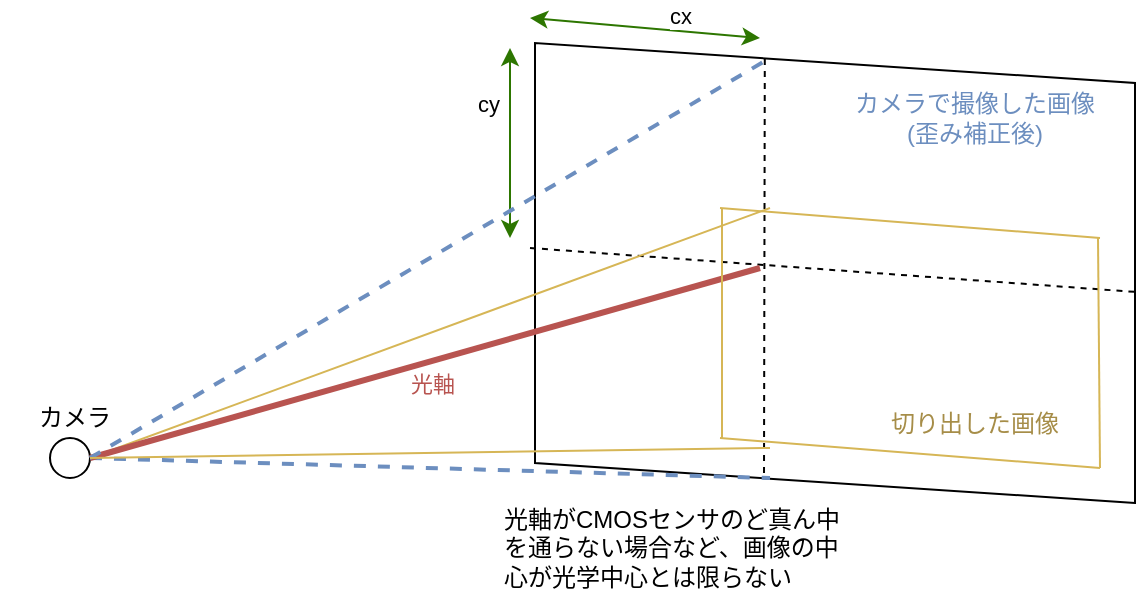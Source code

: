 <mxfile>
    <diagram id="4Ptu9UcFN69T_Lp7KwRu" name="ページ1">
        <mxGraphModel dx="786" dy="431" grid="1" gridSize="5" guides="1" tooltips="1" connect="1" arrows="1" fold="1" page="1" pageScale="1" pageWidth="827" pageHeight="1169" math="0" shadow="0">
            <root>
                <mxCell id="0"/>
                <mxCell id="1" parent="0"/>
                <mxCell id="2" value="" style="shape=parallelogram;perimeter=parallelogramPerimeter;whiteSpace=wrap;html=1;fixedSize=1;rotation=-90;fontColor=#6c8ebf;" parent="1" vertex="1">
                    <mxGeometry x="307.5" y="47.5" width="230" height="300" as="geometry"/>
                </mxCell>
                <mxCell id="3" value="" style="ellipse;whiteSpace=wrap;html=1;aspect=fixed;" parent="1" vertex="1">
                    <mxGeometry x="30" y="280" width="20" height="20" as="geometry"/>
                </mxCell>
                <mxCell id="4" value="" style="endArrow=none;dashed=1;html=1;entryX=0.459;entryY=0.999;entryDx=0;entryDy=0;entryPerimeter=0;" parent="1" target="2" edge="1">
                    <mxGeometry width="50" height="50" relative="1" as="geometry">
                        <mxPoint x="270" y="185" as="sourcePoint"/>
                        <mxPoint x="550" y="270" as="targetPoint"/>
                    </mxGeometry>
                </mxCell>
                <mxCell id="5" value="" style="endArrow=none;dashed=1;html=1;exitX=0.965;exitY=0.383;exitDx=0;exitDy=0;exitPerimeter=0;" parent="1" source="2" edge="1">
                    <mxGeometry width="50" height="50" relative="1" as="geometry">
                        <mxPoint x="280" y="230" as="sourcePoint"/>
                        <mxPoint x="387" y="300" as="targetPoint"/>
                    </mxGeometry>
                </mxCell>
                <mxCell id="6" value="" style="endArrow=none;html=1;fillColor=#fff2cc;strokeColor=#d6b656;" parent="1" edge="1">
                    <mxGeometry width="50" height="50" relative="1" as="geometry">
                        <mxPoint x="50" y="290" as="sourcePoint"/>
                        <mxPoint x="390" y="165" as="targetPoint"/>
                    </mxGeometry>
                </mxCell>
                <mxCell id="7" value="" style="endArrow=none;html=1;exitX=1;exitY=0.5;exitDx=0;exitDy=0;dashed=1;strokeWidth=2;fillColor=#dae8fc;strokeColor=#6c8ebf;" parent="1" source="3" edge="1">
                    <mxGeometry width="50" height="50" relative="1" as="geometry">
                        <mxPoint x="59.285" y="296.286" as="sourcePoint"/>
                        <mxPoint x="390" y="300" as="targetPoint"/>
                    </mxGeometry>
                </mxCell>
                <mxCell id="8" value="" style="endArrow=none;html=1;exitX=1;exitY=0.5;exitDx=0;exitDy=0;fillColor=#f8cecc;strokeColor=#b85450;strokeWidth=3;" parent="1" source="3" edge="1">
                    <mxGeometry width="50" height="50" relative="1" as="geometry">
                        <mxPoint x="69.285" y="306.286" as="sourcePoint"/>
                        <mxPoint x="385" y="195" as="targetPoint"/>
                    </mxGeometry>
                </mxCell>
                <mxCell id="36" value="光軸" style="edgeLabel;html=1;align=center;verticalAlign=middle;resizable=0;points=[];fontColor=#b85450;" parent="8" vertex="1" connectable="0">
                    <mxGeometry x="0.108" y="2" relative="1" as="geometry">
                        <mxPoint x="-14" y="17" as="offset"/>
                    </mxGeometry>
                </mxCell>
                <mxCell id="22" value="" style="endArrow=none;html=1;fillColor=#fff2cc;strokeColor=#d6b656;" parent="1" edge="1">
                    <mxGeometry width="50" height="50" relative="1" as="geometry">
                        <mxPoint x="555" y="180" as="sourcePoint"/>
                        <mxPoint x="365" y="165" as="targetPoint"/>
                    </mxGeometry>
                </mxCell>
                <mxCell id="23" value="" style="endArrow=none;html=1;fillColor=#fff2cc;strokeColor=#d6b656;" parent="1" edge="1">
                    <mxGeometry width="50" height="50" relative="1" as="geometry">
                        <mxPoint x="555" y="295" as="sourcePoint"/>
                        <mxPoint x="365" y="280" as="targetPoint"/>
                    </mxGeometry>
                </mxCell>
                <mxCell id="24" value="" style="endArrow=none;html=1;fillColor=#fff2cc;strokeColor=#d6b656;" parent="1" edge="1">
                    <mxGeometry width="50" height="50" relative="1" as="geometry">
                        <mxPoint x="555" y="295" as="sourcePoint"/>
                        <mxPoint x="554" y="180" as="targetPoint"/>
                    </mxGeometry>
                </mxCell>
                <mxCell id="25" value="" style="endArrow=none;html=1;fillColor=#fff2cc;strokeColor=#d6b656;" parent="1" edge="1">
                    <mxGeometry width="50" height="50" relative="1" as="geometry">
                        <mxPoint x="366" y="280" as="sourcePoint"/>
                        <mxPoint x="366" y="165" as="targetPoint"/>
                    </mxGeometry>
                </mxCell>
                <mxCell id="26" value="" style="endArrow=classic;startArrow=classic;html=1;fillColor=#60a917;strokeColor=#2D7600;" parent="1" edge="1">
                    <mxGeometry width="50" height="50" relative="1" as="geometry">
                        <mxPoint x="270" y="70" as="sourcePoint"/>
                        <mxPoint x="385" y="80" as="targetPoint"/>
                    </mxGeometry>
                </mxCell>
                <mxCell id="27" value="cx" style="edgeLabel;html=1;align=center;verticalAlign=middle;resizable=0;points=[];" parent="26" vertex="1" connectable="0">
                    <mxGeometry x="0.481" y="-2" relative="1" as="geometry">
                        <mxPoint x="-10" y="-11" as="offset"/>
                    </mxGeometry>
                </mxCell>
                <mxCell id="28" value="" style="endArrow=classic;startArrow=classic;html=1;fillColor=#60a917;strokeColor=#2D7600;" parent="1" edge="1">
                    <mxGeometry width="50" height="50" relative="1" as="geometry">
                        <mxPoint x="260" y="180" as="sourcePoint"/>
                        <mxPoint x="260" y="85" as="targetPoint"/>
                    </mxGeometry>
                </mxCell>
                <mxCell id="29" value="cy" style="edgeLabel;html=1;align=center;verticalAlign=middle;resizable=0;points=[];" parent="28" vertex="1" connectable="0">
                    <mxGeometry x="0.481" y="-2" relative="1" as="geometry">
                        <mxPoint x="-13" y="3" as="offset"/>
                    </mxGeometry>
                </mxCell>
                <mxCell id="30" value="" style="endArrow=none;html=1;strokeWidth=2;dashed=1;fillColor=#dae8fc;strokeColor=#6c8ebf;" parent="1" edge="1">
                    <mxGeometry width="50" height="50" relative="1" as="geometry">
                        <mxPoint x="50" y="290" as="sourcePoint"/>
                        <mxPoint x="390" y="90" as="targetPoint"/>
                    </mxGeometry>
                </mxCell>
                <mxCell id="31" value="" style="endArrow=none;html=1;fillColor=#fff2cc;strokeColor=#d6b656;" parent="1" edge="1">
                    <mxGeometry width="50" height="50" relative="1" as="geometry">
                        <mxPoint x="50" y="290" as="sourcePoint"/>
                        <mxPoint x="390" y="285" as="targetPoint"/>
                    </mxGeometry>
                </mxCell>
                <mxCell id="32" value="カメラ" style="text;html=1;strokeColor=none;fillColor=none;align=center;verticalAlign=middle;whiteSpace=wrap;rounded=0;opacity=50;" parent="1" vertex="1">
                    <mxGeometry x="5" y="255" width="75" height="30" as="geometry"/>
                </mxCell>
                <mxCell id="33" value="カメラで撮像した画像(歪み補正後)" style="text;html=1;align=center;verticalAlign=middle;whiteSpace=wrap;rounded=0;opacity=50;fontColor=#6c8ebf;" parent="1" vertex="1">
                    <mxGeometry x="430" y="105" width="125" height="30" as="geometry"/>
                </mxCell>
                <mxCell id="34" value="切り出した画像" style="text;html=1;align=center;verticalAlign=middle;whiteSpace=wrap;rounded=0;opacity=50;fontColor=#a68d48;" parent="1" vertex="1">
                    <mxGeometry x="440" y="260" width="105" height="25" as="geometry"/>
                </mxCell>
                <mxCell id="37" value="光軸がCMOSセンサのど真ん中を通らない場合など、画像の中心が光学中心とは限らない" style="text;html=1;strokeColor=none;fillColor=none;align=left;verticalAlign=middle;whiteSpace=wrap;rounded=0;" vertex="1" parent="1">
                    <mxGeometry x="255" y="310" width="180" height="50" as="geometry"/>
                </mxCell>
            </root>
        </mxGraphModel>
    </diagram>
</mxfile>